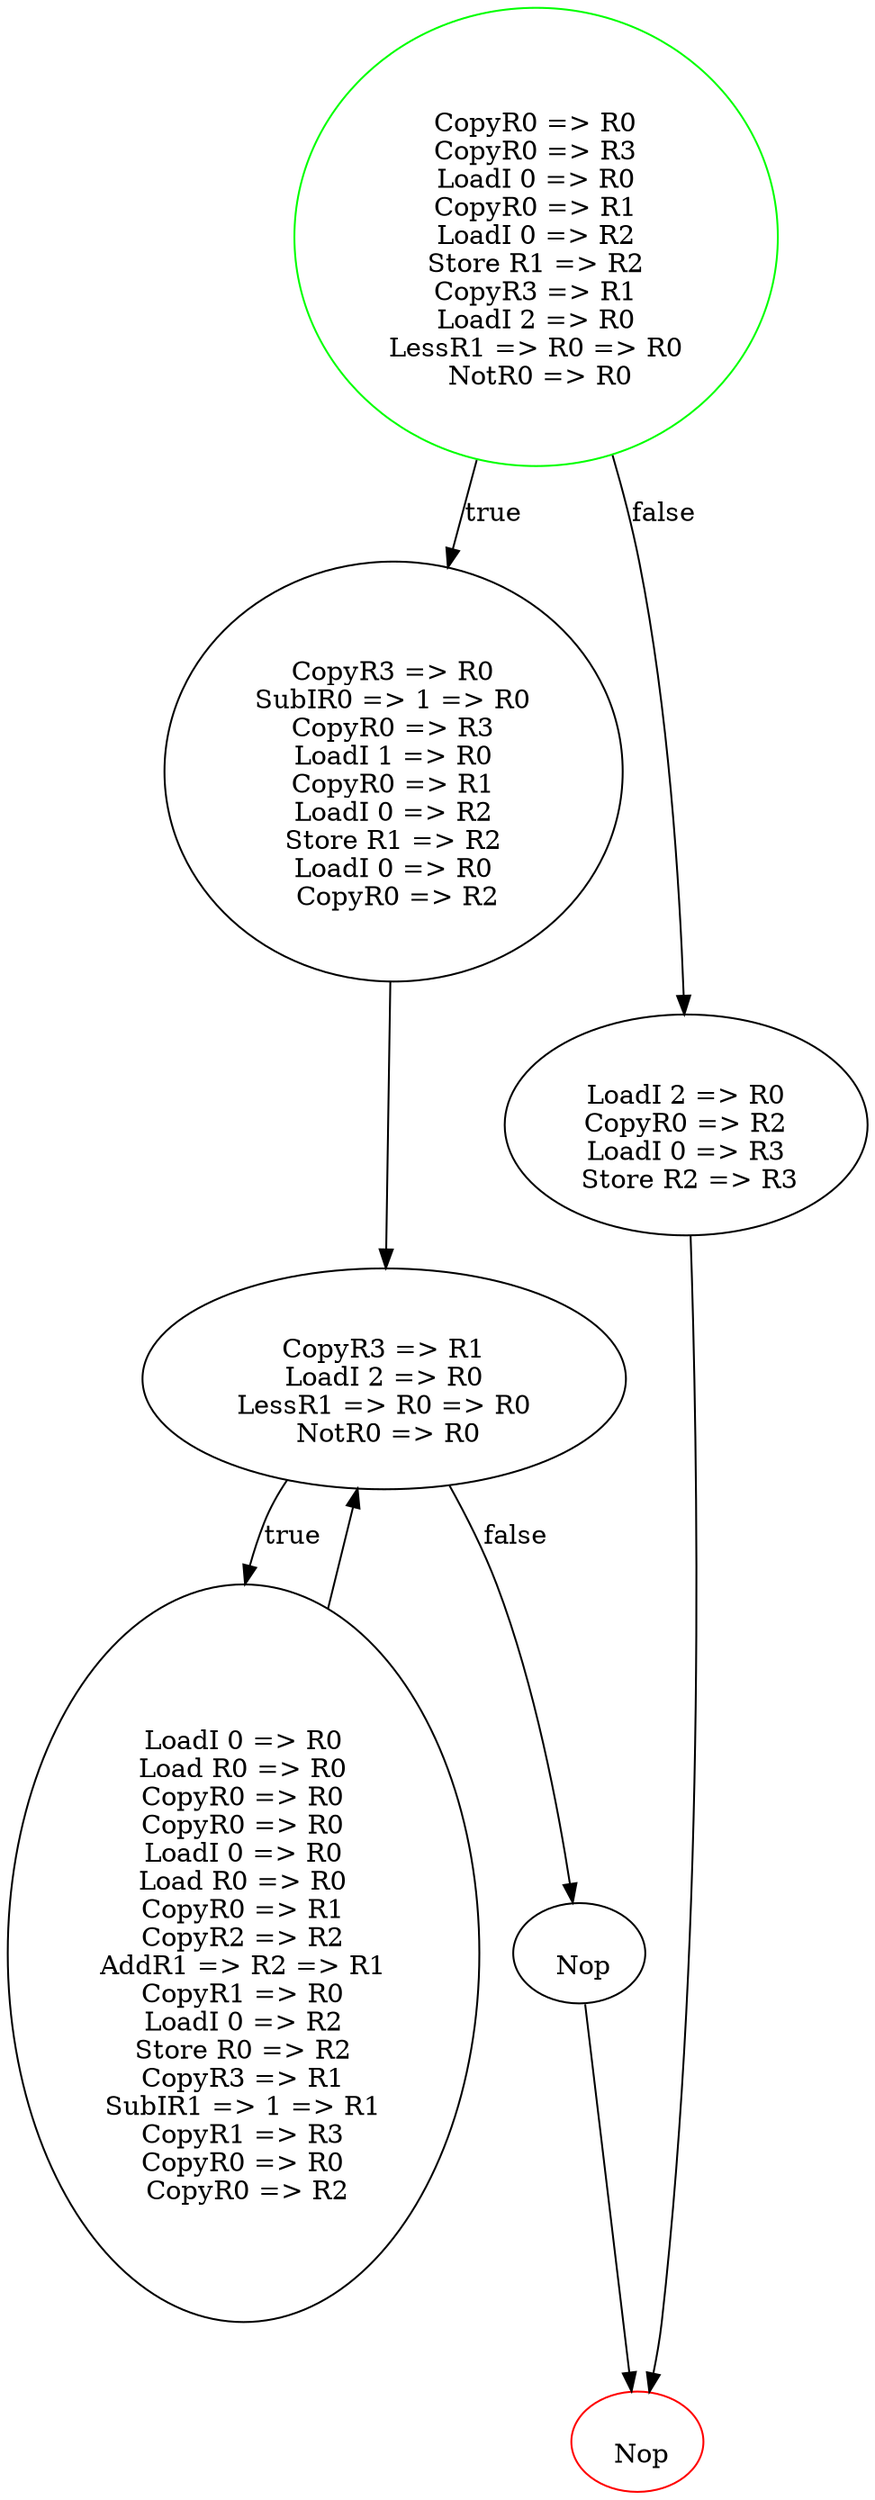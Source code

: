 digraph G {
  // Entry node
  0 [shape=ellipse, color=green];
  // Exit node
  6 [shape=ellipse, color=red];
  0 [label=" \n CopyR0 => R0 \n CopyR0 => R3 \n LoadI 0 => R0 \n CopyR0 => R1 \n LoadI 0 => R2 \n Store R1 => R2 \n CopyR3 => R1 \n LoadI 2 => R0 \n LessR1 => R0 => R0 \n NotR0 => R0"];
  1 [label=" \n CopyR3 => R0 \n SubIR0 => 1 => R0 \n CopyR0 => R3 \n LoadI 1 => R0 \n CopyR0 => R1 \n LoadI 0 => R2 \n Store R1 => R2 \n LoadI 0 => R0 \n CopyR0 => R2"];
  2 [label=" \n CopyR3 => R1 \n LoadI 2 => R0 \n LessR1 => R0 => R0 \n NotR0 => R0"];
  3 [label=" \n LoadI 0 => R0 \n Load R0 => R0 \n CopyR0 => R0 \n CopyR0 => R0 \n LoadI 0 => R0 \n Load R0 => R0 \n CopyR0 => R1 \n CopyR2 => R2 \n AddR1 => R2 => R1 \n CopyR1 => R0 \n LoadI 0 => R2 \n Store R0 => R2 \n CopyR3 => R1 \n SubIR1 => 1 => R1 \n CopyR1 => R3 \n CopyR0 => R0 \n CopyR0 => R2"];
  4 [label=" \n Nop"];
  5 [label=" \n LoadI 2 => R0 \n CopyR0 => R2 \n LoadI 0 => R3 \n Store R2 => R3"];
  6 [label=" \n Nop"];
0 -> 1 [label="true"];
0 -> 5 [label="false"];1 -> 2;
2 -> 3 [label="true"];
2 -> 4 [label="false"];3 -> 2;
4 -> 6;
5 -> 6;
}
